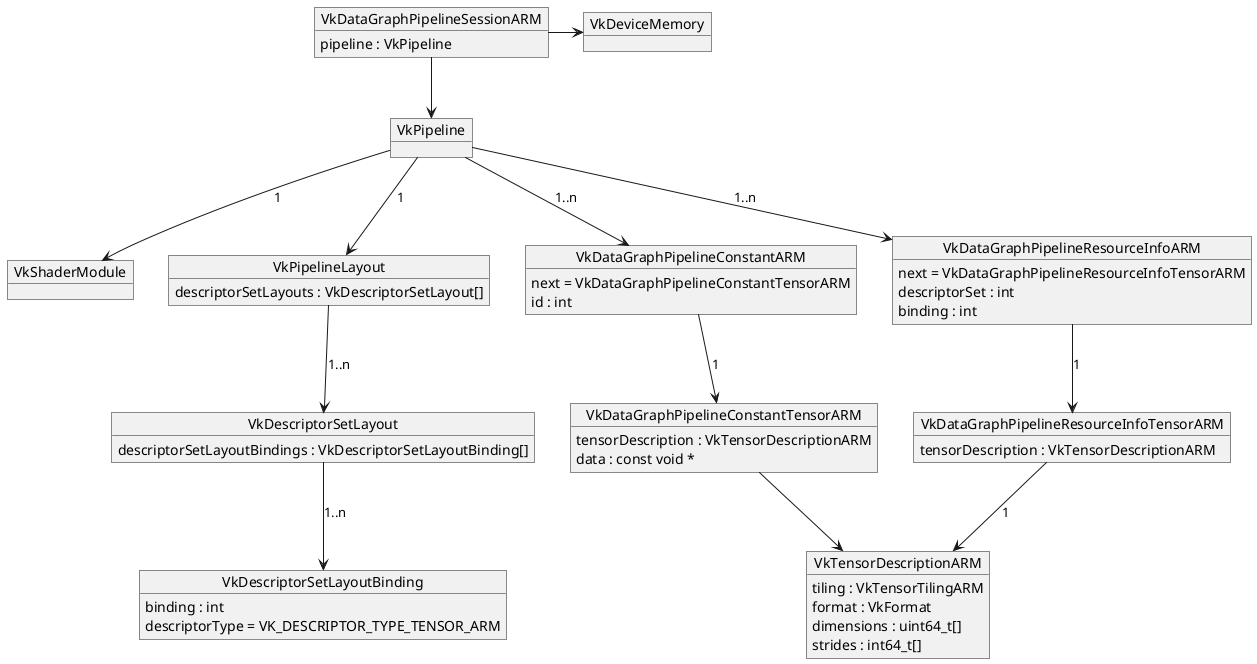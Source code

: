 @startuml

object VkDataGraphPipelineSessionARM {
    pipeline : VkPipeline
}

object VkPipeline

object VkShaderModule

object VkDeviceMemory

object VkPipelineLayout {
    descriptorSetLayouts : VkDescriptorSetLayout[]
}

object VkDescriptorSetLayout {
    descriptorSetLayoutBindings : VkDescriptorSetLayoutBinding[]
}

object VkDescriptorSetLayoutBinding {
    binding : int
    descriptorType = VK_DESCRIPTOR_TYPE_TENSOR_ARM
}

object VkDataGraphPipelineConstantARM {
    next = VkDataGraphPipelineConstantTensorARM
    id : int
}

object VkDataGraphPipelineConstantTensorARM {
    tensorDescription : VkTensorDescriptionARM
    data : const void *
}

object VkDataGraphPipelineResourceInfoARM {
    next = VkDataGraphPipelineResourceInfoTensorARM
    descriptorSet : int
    binding : int
}

object VkDataGraphPipelineResourceInfoTensorARM {
    tensorDescription : VkTensorDescriptionARM
}

object VkTensorDescriptionARM {
    tiling : VkTensorTilingARM
    format : VkFormat
    dimensions : uint64_t[]
    strides : int64_t[]
}

VkDataGraphPipelineSessionARM --> VkPipeline

VkDataGraphPipelineSessionARM -> VkDeviceMemory

VkPipeline --> VkShaderModule : 1

VkPipeline --> VkPipelineLayout : 1
    VkPipelineLayout --> VkDescriptorSetLayout : 1..n
        VkDescriptorSetLayout --> VkDescriptorSetLayoutBinding : 1..n

VkPipeline --> VkDataGraphPipelineConstantARM : 1..n
    VkDataGraphPipelineConstantARM --> VkDataGraphPipelineConstantTensorARM : 1
        VkDataGraphPipelineConstantTensorARM --> VkTensorDescriptionARM

VkPipeline --> VkDataGraphPipelineResourceInfoARM : 1..n
    VkDataGraphPipelineResourceInfoARM --> VkDataGraphPipelineResourceInfoTensorARM : 1
        VkDataGraphPipelineResourceInfoTensorARM --> VkTensorDescriptionARM : 1

@enduml
